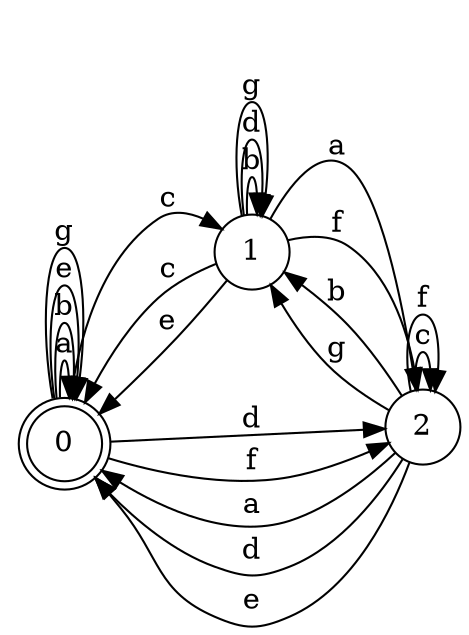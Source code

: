 digraph n3_4 {
__start0 [label="" shape="none"];

rankdir=LR;
size="8,5";

s0 [style="rounded,filled", color="black", fillcolor="white" shape="doublecircle", label="0"];
s1 [style="filled", color="black", fillcolor="white" shape="circle", label="1"];
s2 [style="filled", color="black", fillcolor="white" shape="circle", label="2"];
s0 -> s0 [label="a"];
s0 -> s0 [label="b"];
s0 -> s1 [label="c"];
s0 -> s2 [label="d"];
s0 -> s0 [label="e"];
s0 -> s2 [label="f"];
s0 -> s0 [label="g"];
s1 -> s2 [label="a"];
s1 -> s1 [label="b"];
s1 -> s0 [label="c"];
s1 -> s1 [label="d"];
s1 -> s0 [label="e"];
s1 -> s2 [label="f"];
s1 -> s1 [label="g"];
s2 -> s0 [label="a"];
s2 -> s1 [label="b"];
s2 -> s2 [label="c"];
s2 -> s0 [label="d"];
s2 -> s0 [label="e"];
s2 -> s2 [label="f"];
s2 -> s1 [label="g"];

}
